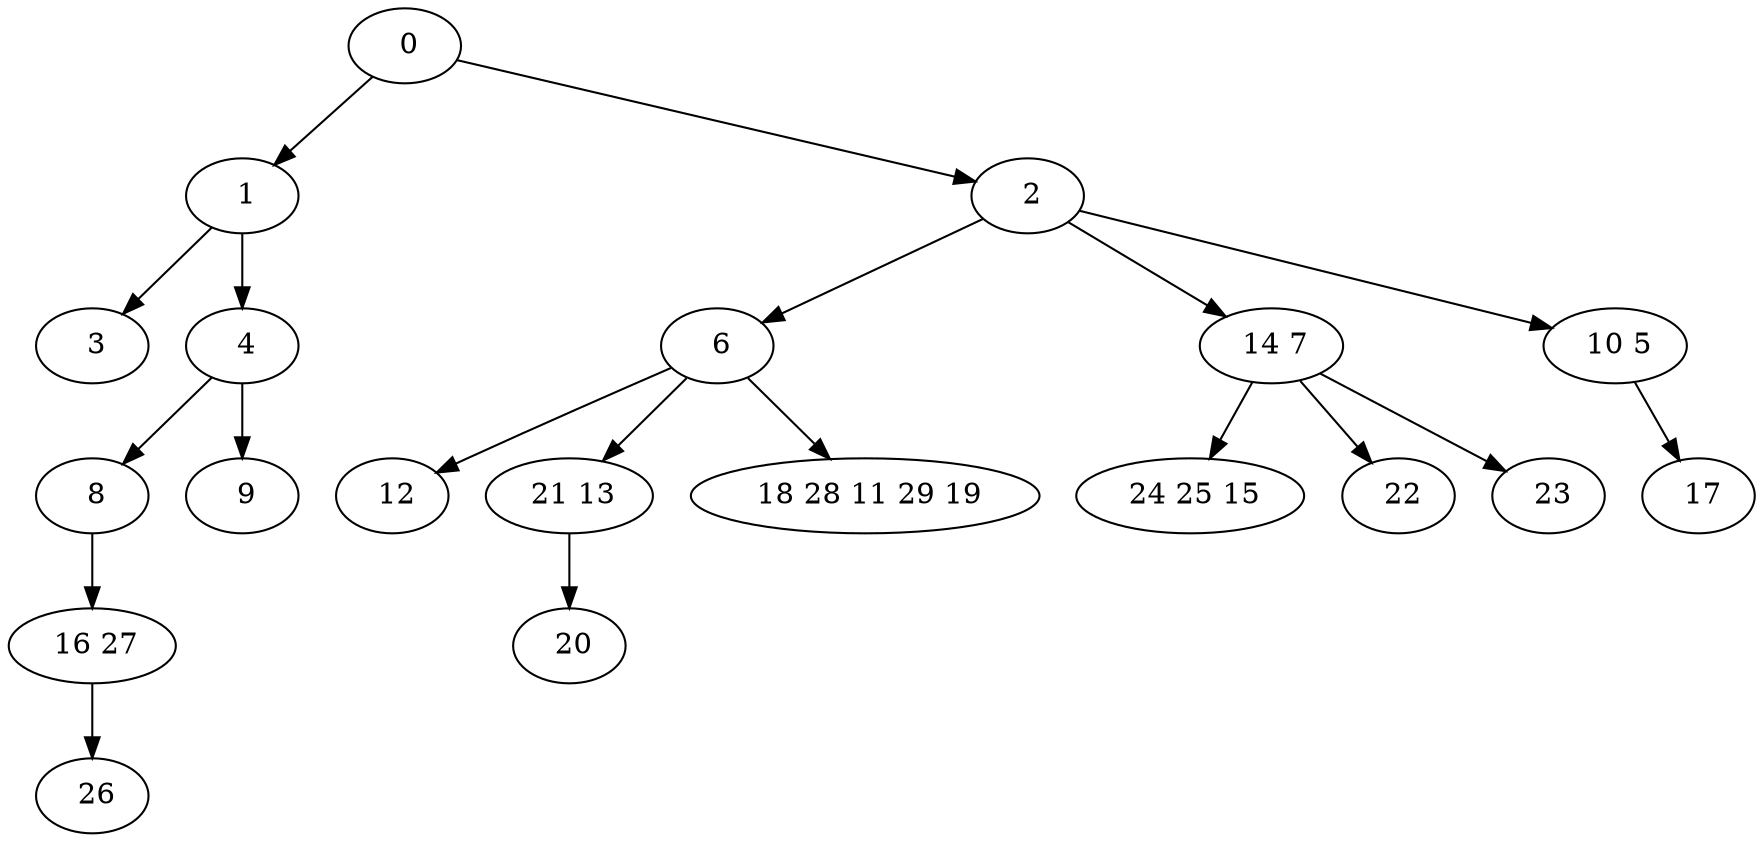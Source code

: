 digraph mytree {
" 0" -> " 1";
" 0" -> " 2";
" 1" -> " 3";
" 1" -> " 4";
" 2" -> " 6";
" 2" -> " 14 7";
" 2" -> " 10 5";
" 3";
" 4" -> " 8";
" 4" -> " 9";
" 6" -> " 12";
" 6" -> " 21 13";
" 6" -> " 18 28 11 29 19";
" 14 7" -> " 24 25 15";
" 14 7" -> " 22";
" 14 7" -> " 23";
" 10 5" -> " 17";
" 8" -> " 16 27";
" 9";
" 12";
" 21 13" -> " 20";
" 20";
" 18 28 11 29 19";
" 16 27" -> " 26";
" 26";
" 24 25 15";
" 22";
" 23";
" 17";
}
